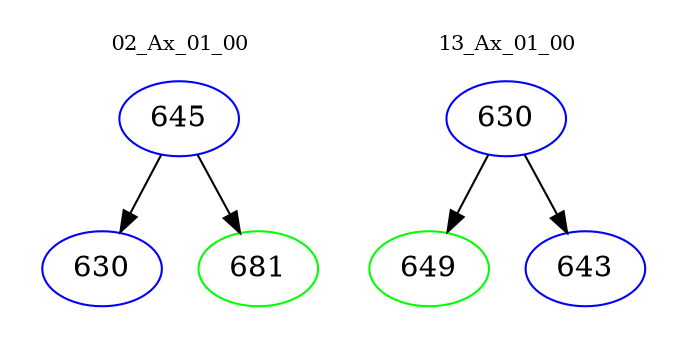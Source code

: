 digraph{
subgraph cluster_0 {
color = white
label = "02_Ax_01_00";
fontsize=10;
T0_645 [label="645", color="blue"]
T0_645 -> T0_630 [color="black"]
T0_630 [label="630", color="blue"]
T0_645 -> T0_681 [color="black"]
T0_681 [label="681", color="green"]
}
subgraph cluster_1 {
color = white
label = "13_Ax_01_00";
fontsize=10;
T1_630 [label="630", color="blue"]
T1_630 -> T1_649 [color="black"]
T1_649 [label="649", color="green"]
T1_630 -> T1_643 [color="black"]
T1_643 [label="643", color="blue"]
}
}
